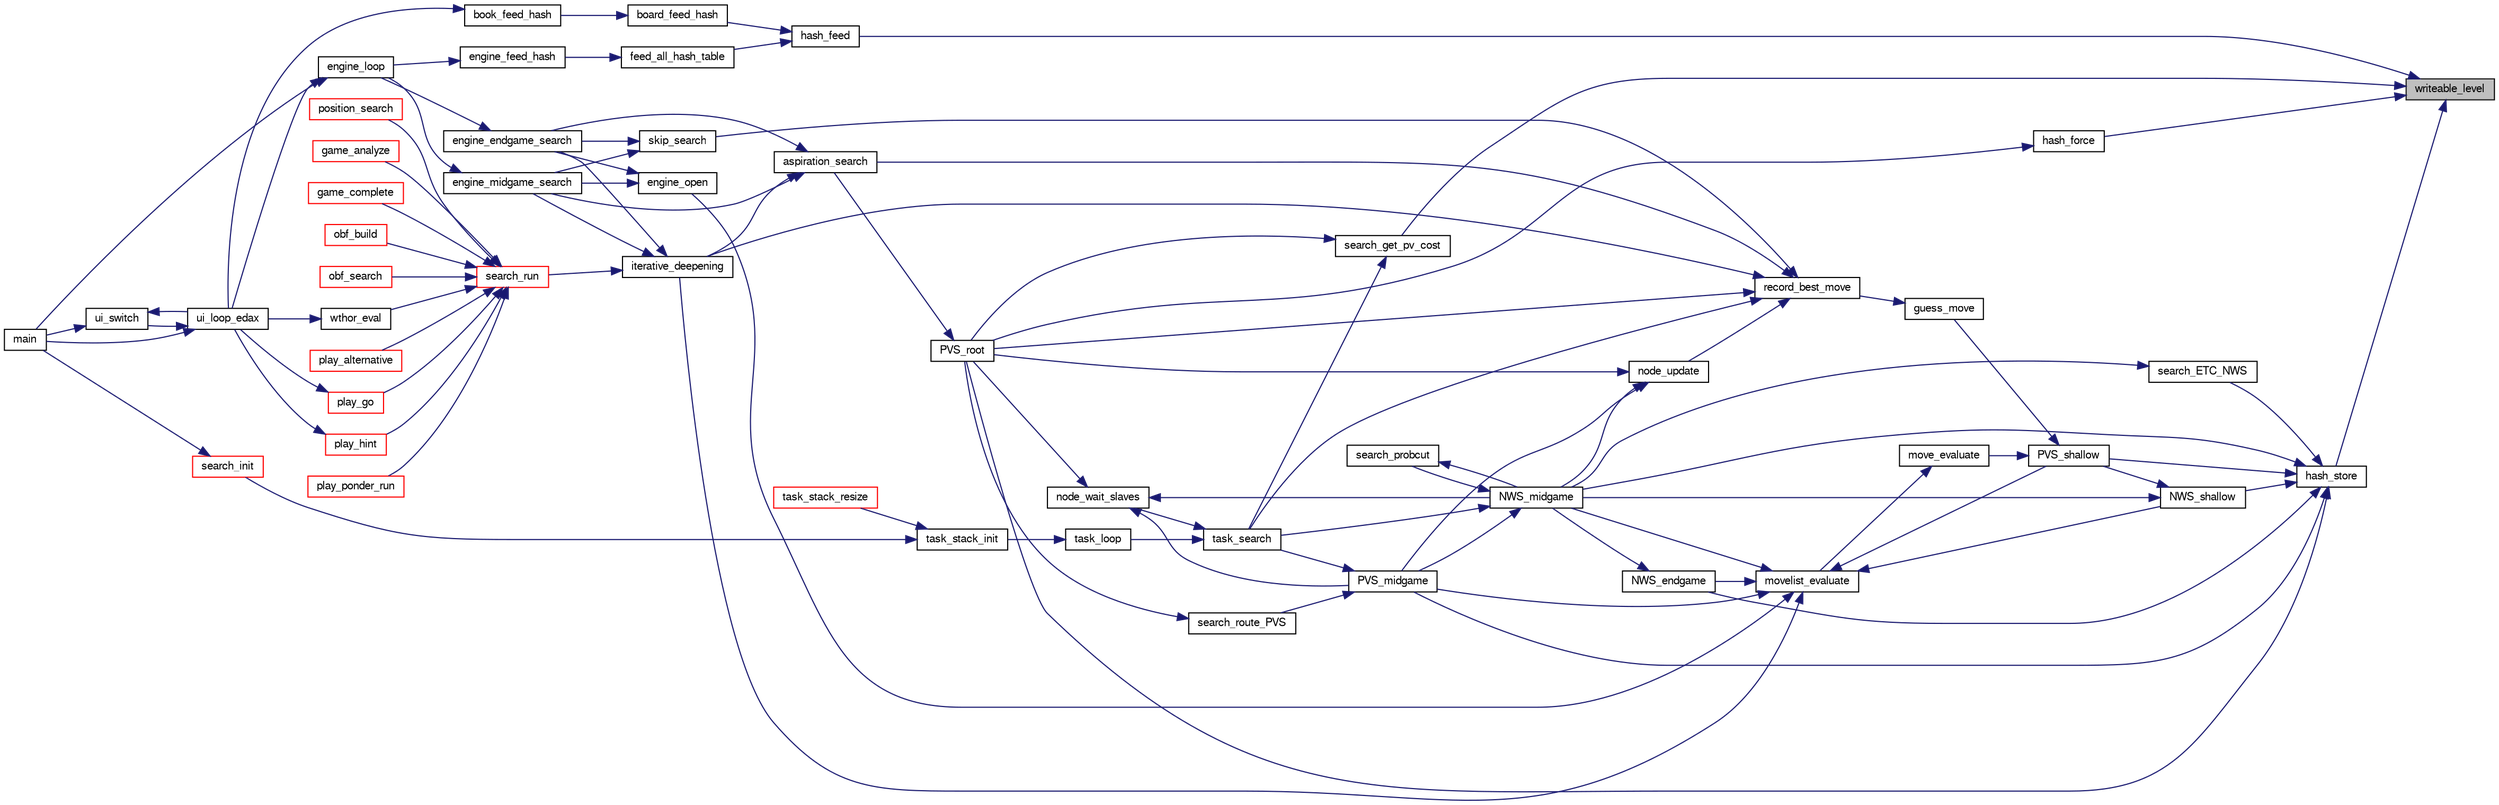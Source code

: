 digraph "writeable_level"
{
 // LATEX_PDF_SIZE
  bgcolor="transparent";
  edge [fontname="FreeSans",fontsize="10",labelfontname="FreeSans",labelfontsize="10"];
  node [fontname="FreeSans",fontsize="10",shape=record];
  rankdir="RL";
  Node1 [label="writeable_level",height=0.2,width=0.4,color="black", fillcolor="grey75", style="filled", fontcolor="black",tooltip="make a level from date, cost, depth & selectivity."];
  Node1 -> Node2 [dir="back",color="midnightblue",fontsize="10",style="solid",fontname="FreeSans"];
  Node2 [label="hash_feed",height=0.2,width=0.4,color="black",URL="$hash-lock-free_8c.html#a941a32930218f6b555e5884edd7226ff",tooltip="Feed hash table (from Cassio)."];
  Node2 -> Node3 [dir="back",color="midnightblue",fontsize="10",style="solid",fontname="FreeSans"];
  Node3 [label="board_feed_hash",height=0.2,width=0.4,color="black",URL="$book_8c.html#a9c0c6a1b902182109525eb3e10db7cad",tooltip="Feed hash from a position."];
  Node3 -> Node4 [dir="back",color="midnightblue",fontsize="10",style="solid",fontname="FreeSans"];
  Node4 [label="book_feed_hash",height=0.2,width=0.4,color="black",URL="$book_8c.html#aab16bca1d8010c87a6c1fbca9497657c",tooltip="feed hash table from the opening book."];
  Node4 -> Node5 [dir="back",color="midnightblue",fontsize="10",style="solid",fontname="FreeSans"];
  Node5 [label="ui_loop_edax",height=0.2,width=0.4,color="black",URL="$edax_8c.html#a2354b96c7688bae32bedb6203d672f50",tooltip="Loop event."];
  Node5 -> Node6 [dir="back",color="midnightblue",fontsize="10",style="solid",fontname="FreeSans"];
  Node6 [label="main",height=0.2,width=0.4,color="black",URL="$main_8c.html#a3c04138a5bfe5d72780bb7e82a18e627",tooltip="edax main function."];
  Node5 -> Node7 [dir="back",color="midnightblue",fontsize="10",style="solid",fontname="FreeSans"];
  Node7 [label="ui_switch",height=0.2,width=0.4,color="black",URL="$ui_8c.html#a4234d6b0fd690186ef0ec2fc2eba2d4d",tooltip="Switch between different User Interface."];
  Node7 -> Node6 [dir="back",color="midnightblue",fontsize="10",style="solid",fontname="FreeSans"];
  Node7 -> Node5 [dir="back",color="midnightblue",fontsize="10",style="solid",fontname="FreeSans"];
  Node2 -> Node8 [dir="back",color="midnightblue",fontsize="10",style="solid",fontname="FreeSans"];
  Node8 [label="feed_all_hash_table",height=0.2,width=0.4,color="black",URL="$cassio_8c.html#a4453e7144441ab4f92cc449339d76d61",tooltip=" "];
  Node8 -> Node9 [dir="back",color="midnightblue",fontsize="10",style="solid",fontname="FreeSans"];
  Node9 [label="engine_feed_hash",height=0.2,width=0.4,color="black",URL="$cassio_8c.html#ae2cc32f6d429a43d8a5b05db74112cc1",tooltip="feed hash table"];
  Node9 -> Node10 [dir="back",color="midnightblue",fontsize="10",style="solid",fontname="FreeSans"];
  Node10 [label="engine_loop",height=0.2,width=0.4,color="black",URL="$cassio_8c.html#a3c5b977358cdb105de103ac2c2829f01",tooltip="Loop event."];
  Node10 -> Node6 [dir="back",color="midnightblue",fontsize="10",style="solid",fontname="FreeSans"];
  Node10 -> Node5 [dir="back",color="midnightblue",fontsize="10",style="solid",fontname="FreeSans"];
  Node1 -> Node11 [dir="back",color="midnightblue",fontsize="10",style="solid",fontname="FreeSans"];
  Node11 [label="hash_force",height=0.2,width=0.4,color="black",URL="$hash-lock-free_8c.html#afc49ea21f519e15381b02aabff9884f2",tooltip="Store an hashtable item."];
  Node11 -> Node12 [dir="back",color="midnightblue",fontsize="10",style="solid",fontname="FreeSans"];
  Node12 [label="PVS_root",height=0.2,width=0.4,color="black",URL="$root_8c.html#a1367650ce57b9632f862da187074edb7",tooltip="Principal Variation Search algorithm at the root of the tree."];
  Node12 -> Node13 [dir="back",color="midnightblue",fontsize="10",style="solid",fontname="FreeSans"];
  Node13 [label="aspiration_search",height=0.2,width=0.4,color="black",URL="$root_8c.html#ad7e7acc5e26be0248b45eff34678ee3b",tooltip="Aspiration window."];
  Node13 -> Node14 [dir="back",color="midnightblue",fontsize="10",style="solid",fontname="FreeSans"];
  Node14 [label="engine_endgame_search",height=0.2,width=0.4,color="black",URL="$cassio_8c.html#a59118e647ced4f05560b431b30ad73b9",tooltip="Endgame search."];
  Node14 -> Node10 [dir="back",color="midnightblue",fontsize="10",style="solid",fontname="FreeSans"];
  Node13 -> Node15 [dir="back",color="midnightblue",fontsize="10",style="solid",fontname="FreeSans"];
  Node15 [label="engine_midgame_search",height=0.2,width=0.4,color="black",URL="$cassio_8c.html#a71ebe2bfb187238a48c94edd82cb3024",tooltip="Midgame search."];
  Node15 -> Node10 [dir="back",color="midnightblue",fontsize="10",style="solid",fontname="FreeSans"];
  Node13 -> Node16 [dir="back",color="midnightblue",fontsize="10",style="solid",fontname="FreeSans"];
  Node16 [label="iterative_deepening",height=0.2,width=0.4,color="black",URL="$root_8c.html#a0e77250a21e5f5d70917a5356c22f5f3",tooltip="Iterative deepening."];
  Node16 -> Node14 [dir="back",color="midnightblue",fontsize="10",style="solid",fontname="FreeSans"];
  Node16 -> Node15 [dir="back",color="midnightblue",fontsize="10",style="solid",fontname="FreeSans"];
  Node16 -> Node17 [dir="back",color="midnightblue",fontsize="10",style="solid",fontname="FreeSans"];
  Node17 [label="search_run",height=0.2,width=0.4,color="red",URL="$root_8c.html#ae8b727693fc7a90e504bd8abec158c84",tooltip="Search the bestmove of a given board."];
  Node17 -> Node18 [dir="back",color="midnightblue",fontsize="10",style="solid",fontname="FreeSans"];
  Node18 [label="game_analyze",height=0.2,width=0.4,color="red",URL="$game_8c.html#a17775ff0efa3d8592bed935dedb31a45",tooltip="Analyze an endgame."];
  Node17 -> Node22 [dir="back",color="midnightblue",fontsize="10",style="solid",fontname="FreeSans"];
  Node22 [label="game_complete",height=0.2,width=0.4,color="red",URL="$game_8c.html#a2478745958cb21430866a4ea503274df",tooltip="Terminate an unfinished game."];
  Node17 -> Node24 [dir="back",color="midnightblue",fontsize="10",style="solid",fontname="FreeSans"];
  Node24 [label="obf_build",height=0.2,width=0.4,color="red",URL="$obftest_8c.html#a6ed0f135c4cf4021e18eb1a965a72bfa",tooltip="Build an OBF structure."];
  Node17 -> Node26 [dir="back",color="midnightblue",fontsize="10",style="solid",fontname="FreeSans"];
  Node26 [label="obf_search",height=0.2,width=0.4,color="red",URL="$obftest_8c.html#ab9783a5ca8dc9d2b69ed9ae61945bbfb",tooltip="Analyze an OBF structure."];
  Node17 -> Node29 [dir="back",color="midnightblue",fontsize="10",style="solid",fontname="FreeSans"];
  Node29 [label="play_alternative",height=0.2,width=0.4,color="red",URL="$play_8c.html#ab220e1e3acf69015cd2e2b32abbdbaae",tooltip="Seek for the best alternative move."];
  Node17 -> Node31 [dir="back",color="midnightblue",fontsize="10",style="solid",fontname="FreeSans"];
  Node31 [label="play_go",height=0.2,width=0.4,color="red",URL="$play_8c.html#aeba64a0b6660a04cff93da447da3f746",tooltip="Start thinking."];
  Node31 -> Node5 [dir="back",color="midnightblue",fontsize="10",style="solid",fontname="FreeSans"];
  Node17 -> Node41 [dir="back",color="midnightblue",fontsize="10",style="solid",fontname="FreeSans"];
  Node41 [label="play_hint",height=0.2,width=0.4,color="red",URL="$play_8c.html#a331a1824215c3c7be0241fe0e2d4da57",tooltip="Start thinking."];
  Node41 -> Node5 [dir="back",color="midnightblue",fontsize="10",style="solid",fontname="FreeSans"];
  Node17 -> Node42 [dir="back",color="midnightblue",fontsize="10",style="solid",fontname="FreeSans"];
  Node42 [label="play_ponder_run",height=0.2,width=0.4,color="red",URL="$play_8c.html#a6a826d8e8634b46e269daeed05de785c",tooltip="do ponderation."];
  Node17 -> Node46 [dir="back",color="midnightblue",fontsize="10",style="solid",fontname="FreeSans"];
  Node46 [label="position_search",height=0.2,width=0.4,color="red",URL="$book_8c.html#ad3b2686173649c214c8349e5e3da0aca",tooltip="Evaluate a position."];
  Node17 -> Node71 [dir="back",color="midnightblue",fontsize="10",style="solid",fontname="FreeSans"];
  Node71 [label="wthor_eval",height=0.2,width=0.4,color="black",URL="$base_8c.html#a86b72b1d7f3ee47ec62cbb618546ec70",tooltip="Test Eval with a wthor base."];
  Node71 -> Node5 [dir="back",color="midnightblue",fontsize="10",style="solid",fontname="FreeSans"];
  Node1 -> Node72 [dir="back",color="midnightblue",fontsize="10",style="solid",fontname="FreeSans"];
  Node72 [label="hash_store",height=0.2,width=0.4,color="black",URL="$hash-lock-free_8c.html#ae70e5c17e3d2cf7fb49e085be7092843",tooltip="Store an hashtable item."];
  Node72 -> Node73 [dir="back",color="midnightblue",fontsize="10",style="solid",fontname="FreeSans"];
  Node73 [label="NWS_endgame",height=0.2,width=0.4,color="black",URL="$endgame_8c.html#a3a2fd5b24cddcf17f9b29921bbf9ec57",tooltip="Evaluate an endgame position with a Null Window Search algorithm."];
  Node73 -> Node74 [dir="back",color="midnightblue",fontsize="10",style="solid",fontname="FreeSans"];
  Node74 [label="NWS_midgame",height=0.2,width=0.4,color="black",URL="$midgame_8c.html#a124e89d53abb00ee28a9f3135b5682dc",tooltip="Evaluate a midgame position with a Null Window Search algorithm."];
  Node74 -> Node75 [dir="back",color="midnightblue",fontsize="10",style="solid",fontname="FreeSans"];
  Node75 [label="PVS_midgame",height=0.2,width=0.4,color="black",URL="$midgame_8c.html#a356424012da8237d13afb64450c0fb33",tooltip="Evaluate a position with a deep Principal Variation Search algorithm."];
  Node75 -> Node76 [dir="back",color="midnightblue",fontsize="10",style="solid",fontname="FreeSans"];
  Node76 [label="search_route_PVS",height=0.2,width=0.4,color="black",URL="$root_8c.html#ab2e5830644a88819b823d90fd9878d4d",tooltip="Reroute the PVS between midgame,endgame or terminal PVS."];
  Node76 -> Node12 [dir="back",color="midnightblue",fontsize="10",style="solid",fontname="FreeSans"];
  Node75 -> Node77 [dir="back",color="midnightblue",fontsize="10",style="solid",fontname="FreeSans"];
  Node77 [label="task_search",height=0.2,width=0.4,color="black",URL="$ybwc_8c.html#aaa4fc1461e78cd5569318f9e19399e50",tooltip="A parallel search within a Task structure."];
  Node77 -> Node78 [dir="back",color="midnightblue",fontsize="10",style="solid",fontname="FreeSans"];
  Node78 [label="node_wait_slaves",height=0.2,width=0.4,color="black",URL="$ybwc_8c.html#a6cab65bf7dade2f8653a2e3276b89c78",tooltip="Wait for slaves termination."];
  Node78 -> Node74 [dir="back",color="midnightblue",fontsize="10",style="solid",fontname="FreeSans"];
  Node78 -> Node75 [dir="back",color="midnightblue",fontsize="10",style="solid",fontname="FreeSans"];
  Node78 -> Node12 [dir="back",color="midnightblue",fontsize="10",style="solid",fontname="FreeSans"];
  Node77 -> Node79 [dir="back",color="midnightblue",fontsize="10",style="solid",fontname="FreeSans"];
  Node79 [label="task_loop",height=0.2,width=0.4,color="black",URL="$ybwc_8c.html#a6b16943d9461c507b37a3228768e840d",tooltip="The main loop runned by a task."];
  Node79 -> Node80 [dir="back",color="midnightblue",fontsize="10",style="solid",fontname="FreeSans"];
  Node80 [label="task_stack_init",height=0.2,width=0.4,color="black",URL="$ybwc_8c.html#a9cb14f779a1d8a9e62b7f7acdbd0eebe",tooltip="Initialize the stack of tasks."];
  Node80 -> Node81 [dir="back",color="midnightblue",fontsize="10",style="solid",fontname="FreeSans"];
  Node81 [label="search_init",height=0.2,width=0.4,color="red",URL="$search_8c.html#a1b7d29da171f6927ea8212ee768f37c9",tooltip="Init the main search."];
  Node81 -> Node6 [dir="back",color="midnightblue",fontsize="10",style="solid",fontname="FreeSans"];
  Node80 -> Node85 [dir="back",color="midnightblue",fontsize="10",style="solid",fontname="FreeSans"];
  Node85 [label="task_stack_resize",height=0.2,width=0.4,color="red",URL="$ybwc_8c.html#a95a724079314f7b0fa62a0d83ad74541",tooltip="Resize the stack of tasks."];
  Node74 -> Node87 [dir="back",color="midnightblue",fontsize="10",style="solid",fontname="FreeSans"];
  Node87 [label="search_probcut",height=0.2,width=0.4,color="black",URL="$midgame_8c.html#a232fed82bb28cdcc18d59d1cfecab0f1",tooltip="Probcut."];
  Node87 -> Node74 [dir="back",color="midnightblue",fontsize="10",style="solid",fontname="FreeSans"];
  Node74 -> Node77 [dir="back",color="midnightblue",fontsize="10",style="solid",fontname="FreeSans"];
  Node72 -> Node74 [dir="back",color="midnightblue",fontsize="10",style="solid",fontname="FreeSans"];
  Node72 -> Node88 [dir="back",color="midnightblue",fontsize="10",style="solid",fontname="FreeSans"];
  Node88 [label="NWS_shallow",height=0.2,width=0.4,color="black",URL="$midgame_8c.html#af1a84e98330ad790762f316451f36067",tooltip="Evaluate a midgame position with a Null Window Search algorithm."];
  Node88 -> Node74 [dir="back",color="midnightblue",fontsize="10",style="solid",fontname="FreeSans"];
  Node88 -> Node89 [dir="back",color="midnightblue",fontsize="10",style="solid",fontname="FreeSans"];
  Node89 [label="PVS_shallow",height=0.2,width=0.4,color="black",URL="$midgame_8c.html#a3d850972578e626b2a9d566152b681f5",tooltip="Evaluate a midgame position at shallow depth."];
  Node89 -> Node90 [dir="back",color="midnightblue",fontsize="10",style="solid",fontname="FreeSans"];
  Node90 [label="guess_move",height=0.2,width=0.4,color="black",URL="$root_8c.html#a6ac3c5f991e5a6a40a27d0a9e425aaca",tooltip="Guess a move."];
  Node90 -> Node91 [dir="back",color="midnightblue",fontsize="10",style="solid",fontname="FreeSans"];
  Node91 [label="record_best_move",height=0.2,width=0.4,color="black",URL="$root_8c.html#ae557ecf41efe8b033969349603c765e2",tooltip="Record best move."];
  Node91 -> Node13 [dir="back",color="midnightblue",fontsize="10",style="solid",fontname="FreeSans"];
  Node91 -> Node16 [dir="back",color="midnightblue",fontsize="10",style="solid",fontname="FreeSans"];
  Node91 -> Node92 [dir="back",color="midnightblue",fontsize="10",style="solid",fontname="FreeSans"];
  Node92 [label="node_update",height=0.2,width=0.4,color="black",URL="$ybwc_8c.html#aaa3720f7191596fadf637ee6fddc8666",tooltip="Update a node."];
  Node92 -> Node74 [dir="back",color="midnightblue",fontsize="10",style="solid",fontname="FreeSans"];
  Node92 -> Node75 [dir="back",color="midnightblue",fontsize="10",style="solid",fontname="FreeSans"];
  Node92 -> Node12 [dir="back",color="midnightblue",fontsize="10",style="solid",fontname="FreeSans"];
  Node91 -> Node12 [dir="back",color="midnightblue",fontsize="10",style="solid",fontname="FreeSans"];
  Node91 -> Node93 [dir="back",color="midnightblue",fontsize="10",style="solid",fontname="FreeSans"];
  Node93 [label="skip_search",height=0.2,width=0.4,color="black",URL="$cassio_8c.html#a9d4678777a6a7d2828934b2c8f0dc182",tooltip="Check if a search has already been done here."];
  Node93 -> Node14 [dir="back",color="midnightblue",fontsize="10",style="solid",fontname="FreeSans"];
  Node93 -> Node15 [dir="back",color="midnightblue",fontsize="10",style="solid",fontname="FreeSans"];
  Node91 -> Node77 [dir="back",color="midnightblue",fontsize="10",style="solid",fontname="FreeSans"];
  Node89 -> Node94 [dir="back",color="midnightblue",fontsize="10",style="solid",fontname="FreeSans"];
  Node94 [label="move_evaluate",height=0.2,width=0.4,color="black",URL="$move_8c.html#a57eefc66553dd853ba6a21d3d6abb3e0",tooltip="Evaluate a list of move."];
  Node94 -> Node95 [dir="back",color="midnightblue",fontsize="10",style="solid",fontname="FreeSans"];
  Node95 [label="movelist_evaluate",height=0.2,width=0.4,color="black",URL="$move_8c.html#a9b4b1c7be1b237198713f0355f60fe28",tooltip="Evaluate a list of move in order to sort it."];
  Node95 -> Node96 [dir="back",color="midnightblue",fontsize="10",style="solid",fontname="FreeSans"];
  Node96 [label="engine_open",height=0.2,width=0.4,color="black",URL="$cassio_8c.html#a9ff171085ccae4be6241cd583028adcf",tooltip="Open search engine."];
  Node96 -> Node14 [dir="back",color="midnightblue",fontsize="10",style="solid",fontname="FreeSans"];
  Node96 -> Node15 [dir="back",color="midnightblue",fontsize="10",style="solid",fontname="FreeSans"];
  Node95 -> Node16 [dir="back",color="midnightblue",fontsize="10",style="solid",fontname="FreeSans"];
  Node95 -> Node73 [dir="back",color="midnightblue",fontsize="10",style="solid",fontname="FreeSans"];
  Node95 -> Node74 [dir="back",color="midnightblue",fontsize="10",style="solid",fontname="FreeSans"];
  Node95 -> Node88 [dir="back",color="midnightblue",fontsize="10",style="solid",fontname="FreeSans"];
  Node95 -> Node75 [dir="back",color="midnightblue",fontsize="10",style="solid",fontname="FreeSans"];
  Node95 -> Node89 [dir="back",color="midnightblue",fontsize="10",style="solid",fontname="FreeSans"];
  Node72 -> Node75 [dir="back",color="midnightblue",fontsize="10",style="solid",fontname="FreeSans"];
  Node72 -> Node12 [dir="back",color="midnightblue",fontsize="10",style="solid",fontname="FreeSans"];
  Node72 -> Node89 [dir="back",color="midnightblue",fontsize="10",style="solid",fontname="FreeSans"];
  Node72 -> Node97 [dir="back",color="midnightblue",fontsize="10",style="solid",fontname="FreeSans"];
  Node97 [label="search_ETC_NWS",height=0.2,width=0.4,color="black",URL="$search_8c.html#acca0552701cb0d46a406101f5f426e17",tooltip="Enhanced Transposition Cutoff (ETC)."];
  Node97 -> Node74 [dir="back",color="midnightblue",fontsize="10",style="solid",fontname="FreeSans"];
  Node1 -> Node98 [dir="back",color="midnightblue",fontsize="10",style="solid",fontname="FreeSans"];
  Node98 [label="search_get_pv_cost",height=0.2,width=0.4,color="black",URL="$root_8c.html#a21c11cfc3f9cd40ca89f876ff7ecadeb",tooltip="Compute a cost as a combination of node count, depth, etc. from hash_table."];
  Node98 -> Node12 [dir="back",color="midnightblue",fontsize="10",style="solid",fontname="FreeSans"];
  Node98 -> Node77 [dir="back",color="midnightblue",fontsize="10",style="solid",fontname="FreeSans"];
}
